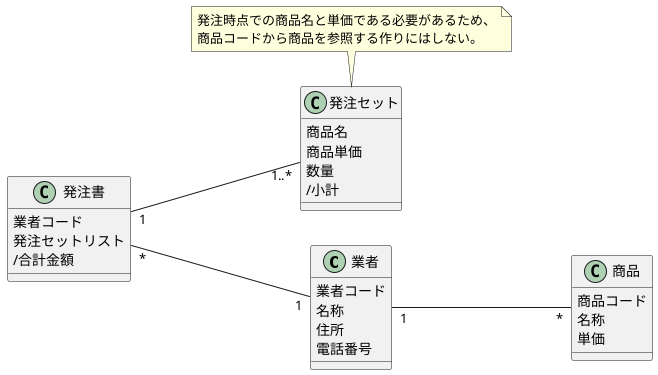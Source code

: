 @startuml Classes
left to right direction

class 業者 {
    業者コード
    名称
    住所
    電話番号
}

class 商品 {
    商品コード
    名称
    単価
}

class 発注セット {
    商品名
    商品単価
    数量
    /小計
}
note top of 発注セット
    発注時点での商品名と単価である必要があるため、
    商品コードから商品を参照する作りにはしない。
end note

class 発注書 {
    業者コード
    発注セットリスト
    /合計金額
}

業者 "1" -- "*" 商品
発注書 "1" -- "1..*" 発注セット
発注書 "*" -- "1" 業者
@end
